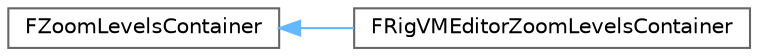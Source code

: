 digraph "Graphical Class Hierarchy"
{
 // INTERACTIVE_SVG=YES
 // LATEX_PDF_SIZE
  bgcolor="transparent";
  edge [fontname=Helvetica,fontsize=10,labelfontname=Helvetica,labelfontsize=10];
  node [fontname=Helvetica,fontsize=10,shape=box,height=0.2,width=0.4];
  rankdir="LR";
  Node0 [id="Node000000",label="FZoomLevelsContainer",height=0.2,width=0.4,color="grey40", fillcolor="white", style="filled",URL="$dc/d7d/structFZoomLevelsContainer.html",tooltip="Interface for ZoomLevel values Provides mapping for a range of virtual ZoomLevel values to actual nod..."];
  Node0 -> Node1 [id="edge5240_Node000000_Node000001",dir="back",color="steelblue1",style="solid",tooltip=" "];
  Node1 [id="Node000001",label="FRigVMEditorZoomLevelsContainer",height=0.2,width=0.4,color="grey40", fillcolor="white", style="filled",URL="$d6/d06/structFRigVMEditorZoomLevelsContainer.html",tooltip=" "];
}

